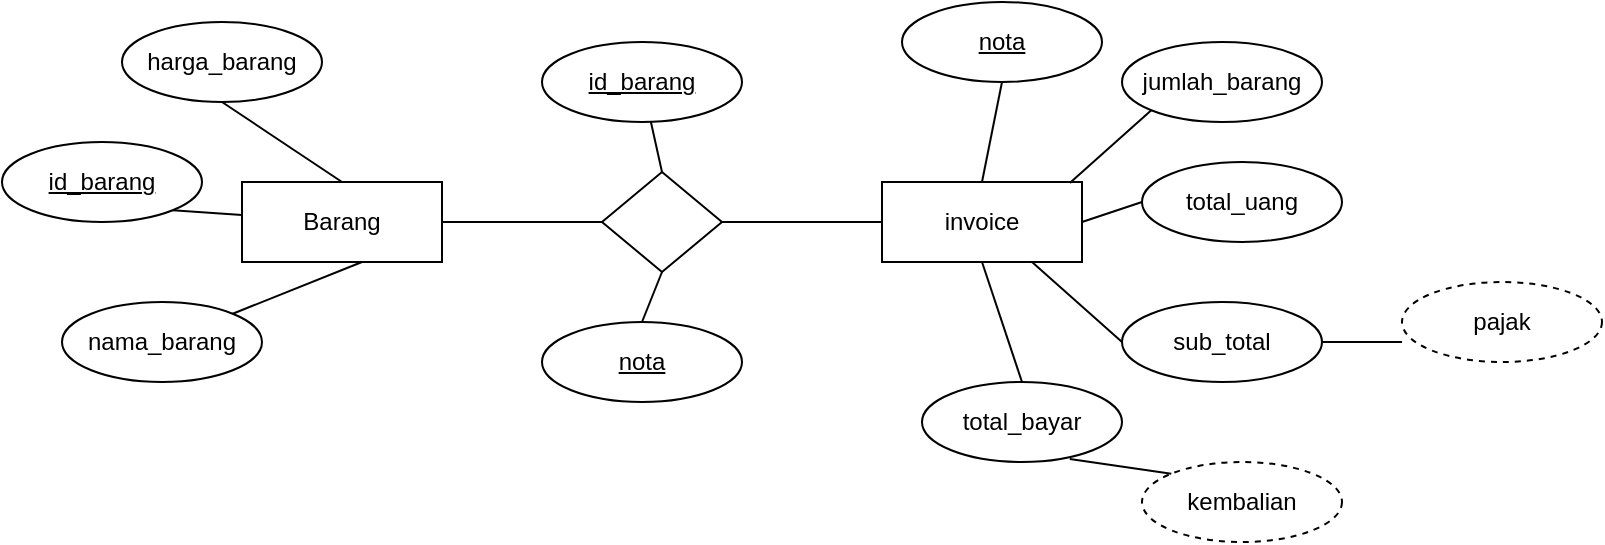 <mxfile version="18.0.2" type="github"><diagram id="vxjVFv25w8aTEJPREIhx" name="Page-1"><mxGraphModel dx="914" dy="471" grid="1" gridSize="10" guides="1" tooltips="1" connect="1" arrows="1" fold="1" page="1" pageScale="1" pageWidth="827" pageHeight="1169" math="0" shadow="0"><root><mxCell id="0"/><mxCell id="1" parent="0"/><mxCell id="jUYsm0fkCtXl99s3Grm_-1" value="Barang" style="whiteSpace=wrap;html=1;align=center;" vertex="1" parent="1"><mxGeometry x="130" y="120" width="100" height="40" as="geometry"/></mxCell><mxCell id="jUYsm0fkCtXl99s3Grm_-2" value="id_barang" style="ellipse;whiteSpace=wrap;html=1;align=center;fontStyle=4;" vertex="1" parent="1"><mxGeometry x="10" y="100" width="100" height="40" as="geometry"/></mxCell><mxCell id="jUYsm0fkCtXl99s3Grm_-4" value="nama_barang" style="ellipse;whiteSpace=wrap;html=1;align=center;" vertex="1" parent="1"><mxGeometry x="40" y="180" width="100" height="40" as="geometry"/></mxCell><mxCell id="jUYsm0fkCtXl99s3Grm_-5" value="harga_barang" style="ellipse;whiteSpace=wrap;html=1;align=center;" vertex="1" parent="1"><mxGeometry x="70" y="40" width="100" height="40" as="geometry"/></mxCell><mxCell id="jUYsm0fkCtXl99s3Grm_-10" value="" style="endArrow=none;html=1;rounded=0;exitX=1;exitY=0;exitDx=0;exitDy=0;" edge="1" parent="1" source="jUYsm0fkCtXl99s3Grm_-4"><mxGeometry width="50" height="50" relative="1" as="geometry"><mxPoint x="140" y="210" as="sourcePoint"/><mxPoint x="190" y="160" as="targetPoint"/></mxGeometry></mxCell><mxCell id="jUYsm0fkCtXl99s3Grm_-11" value="" style="endArrow=none;html=1;rounded=0;entryX=1;entryY=1;entryDx=0;entryDy=0;" edge="1" parent="1" source="jUYsm0fkCtXl99s3Grm_-1" target="jUYsm0fkCtXl99s3Grm_-2"><mxGeometry width="50" height="50" relative="1" as="geometry"><mxPoint x="135.224" y="195.805" as="sourcePoint"/><mxPoint x="200.0" y="170" as="targetPoint"/></mxGeometry></mxCell><mxCell id="jUYsm0fkCtXl99s3Grm_-12" value="" style="endArrow=none;html=1;rounded=0;exitX=0.5;exitY=0;exitDx=0;exitDy=0;entryX=0.5;entryY=1;entryDx=0;entryDy=0;" edge="1" parent="1" source="jUYsm0fkCtXl99s3Grm_-1" target="jUYsm0fkCtXl99s3Grm_-5"><mxGeometry width="50" height="50" relative="1" as="geometry"><mxPoint x="145.224" y="205.805" as="sourcePoint"/><mxPoint x="210.0" y="180" as="targetPoint"/></mxGeometry></mxCell><mxCell id="jUYsm0fkCtXl99s3Grm_-15" value="invoice" style="whiteSpace=wrap;html=1;align=center;" vertex="1" parent="1"><mxGeometry x="450" y="120" width="100" height="40" as="geometry"/></mxCell><mxCell id="jUYsm0fkCtXl99s3Grm_-19" value="jumlah_barang" style="ellipse;whiteSpace=wrap;html=1;align=center;" vertex="1" parent="1"><mxGeometry x="570" y="50" width="100" height="40" as="geometry"/></mxCell><mxCell id="jUYsm0fkCtXl99s3Grm_-20" value="nota" style="ellipse;whiteSpace=wrap;html=1;align=center;fontStyle=4;" vertex="1" parent="1"><mxGeometry x="460" y="30" width="100" height="40" as="geometry"/></mxCell><mxCell id="jUYsm0fkCtXl99s3Grm_-21" value="total_uang" style="ellipse;whiteSpace=wrap;html=1;align=center;" vertex="1" parent="1"><mxGeometry x="580" y="110" width="100" height="40" as="geometry"/></mxCell><mxCell id="jUYsm0fkCtXl99s3Grm_-22" value="sub_total" style="ellipse;whiteSpace=wrap;html=1;align=center;" vertex="1" parent="1"><mxGeometry x="570" y="180" width="100" height="40" as="geometry"/></mxCell><mxCell id="jUYsm0fkCtXl99s3Grm_-23" value="total_bayar" style="ellipse;whiteSpace=wrap;html=1;align=center;" vertex="1" parent="1"><mxGeometry x="470" y="220" width="100" height="40" as="geometry"/></mxCell><mxCell id="jUYsm0fkCtXl99s3Grm_-24" value="" style="endArrow=none;html=1;rounded=0;exitX=0.5;exitY=1;exitDx=0;exitDy=0;entryX=0.5;entryY=0;entryDx=0;entryDy=0;" edge="1" parent="1" source="jUYsm0fkCtXl99s3Grm_-20" target="jUYsm0fkCtXl99s3Grm_-15"><mxGeometry width="50" height="50" relative="1" as="geometry"><mxPoint x="175.168" y="195.783" as="sourcePoint"/><mxPoint x="240" y="170" as="targetPoint"/></mxGeometry></mxCell><mxCell id="jUYsm0fkCtXl99s3Grm_-25" value="" style="endArrow=none;html=1;rounded=0;exitX=0;exitY=1;exitDx=0;exitDy=0;entryX=0.939;entryY=0.014;entryDx=0;entryDy=0;entryPerimeter=0;" edge="1" parent="1" source="jUYsm0fkCtXl99s3Grm_-19" target="jUYsm0fkCtXl99s3Grm_-15"><mxGeometry width="50" height="50" relative="1" as="geometry"><mxPoint x="185.168" y="205.783" as="sourcePoint"/><mxPoint x="250" y="180" as="targetPoint"/></mxGeometry></mxCell><mxCell id="jUYsm0fkCtXl99s3Grm_-26" value="" style="endArrow=none;html=1;rounded=0;exitX=0;exitY=0.5;exitDx=0;exitDy=0;entryX=1;entryY=0.5;entryDx=0;entryDy=0;" edge="1" parent="1" source="jUYsm0fkCtXl99s3Grm_-21" target="jUYsm0fkCtXl99s3Grm_-15"><mxGeometry width="50" height="50" relative="1" as="geometry"><mxPoint x="594.832" y="94.217" as="sourcePoint"/><mxPoint x="553.9" y="130.56" as="targetPoint"/></mxGeometry></mxCell><mxCell id="jUYsm0fkCtXl99s3Grm_-27" value="" style="endArrow=none;html=1;rounded=0;exitX=0;exitY=0.5;exitDx=0;exitDy=0;entryX=0.75;entryY=1;entryDx=0;entryDy=0;" edge="1" parent="1" source="jUYsm0fkCtXl99s3Grm_-22" target="jUYsm0fkCtXl99s3Grm_-15"><mxGeometry width="50" height="50" relative="1" as="geometry"><mxPoint x="604.832" y="104.217" as="sourcePoint"/><mxPoint x="563.9" y="140.56" as="targetPoint"/></mxGeometry></mxCell><mxCell id="jUYsm0fkCtXl99s3Grm_-28" value="" style="endArrow=none;html=1;rounded=0;exitX=0.5;exitY=1;exitDx=0;exitDy=0;entryX=0.5;entryY=0;entryDx=0;entryDy=0;" edge="1" parent="1" source="jUYsm0fkCtXl99s3Grm_-15" target="jUYsm0fkCtXl99s3Grm_-23"><mxGeometry width="50" height="50" relative="1" as="geometry"><mxPoint x="614.832" y="114.217" as="sourcePoint"/><mxPoint x="573.9" y="150.56" as="targetPoint"/></mxGeometry></mxCell><mxCell id="jUYsm0fkCtXl99s3Grm_-29" value="pajak" style="ellipse;whiteSpace=wrap;html=1;align=center;dashed=1;" vertex="1" parent="1"><mxGeometry x="710" y="170" width="100" height="40" as="geometry"/></mxCell><mxCell id="jUYsm0fkCtXl99s3Grm_-30" value="" style="endArrow=none;html=1;rounded=0;exitX=0;exitY=0.5;exitDx=0;exitDy=0;entryX=1;entryY=0.5;entryDx=0;entryDy=0;" edge="1" parent="1" target="jUYsm0fkCtXl99s3Grm_-22"><mxGeometry width="50" height="50" relative="1" as="geometry"><mxPoint x="710.0" y="200" as="sourcePoint"/><mxPoint x="583.9" y="160.56" as="targetPoint"/></mxGeometry></mxCell><mxCell id="jUYsm0fkCtXl99s3Grm_-31" value="kembalian" style="ellipse;whiteSpace=wrap;html=1;align=center;dashed=1;" vertex="1" parent="1"><mxGeometry x="580" y="260" width="100" height="40" as="geometry"/></mxCell><mxCell id="jUYsm0fkCtXl99s3Grm_-32" value="" style="endArrow=none;html=1;rounded=0;exitX=0;exitY=0;exitDx=0;exitDy=0;entryX=0.739;entryY=0.962;entryDx=0;entryDy=0;entryPerimeter=0;" edge="1" parent="1" source="jUYsm0fkCtXl99s3Grm_-31" target="jUYsm0fkCtXl99s3Grm_-23"><mxGeometry width="50" height="50" relative="1" as="geometry"><mxPoint x="634.832" y="134.217" as="sourcePoint"/><mxPoint x="593.9" y="170.56" as="targetPoint"/></mxGeometry></mxCell><mxCell id="jUYsm0fkCtXl99s3Grm_-33" value="" style="shape=rhombus;html=1;dashed=0;whitespace=wrap;perimeter=rhombusPerimeter;" vertex="1" parent="1"><mxGeometry x="310" y="115" width="60" height="50" as="geometry"/></mxCell><mxCell id="jUYsm0fkCtXl99s3Grm_-34" value="" style="endArrow=none;html=1;rounded=0;exitX=0;exitY=0.5;exitDx=0;exitDy=0;" edge="1" parent="1" source="jUYsm0fkCtXl99s3Grm_-33"><mxGeometry width="50" height="50" relative="1" as="geometry"><mxPoint x="190" y="130" as="sourcePoint"/><mxPoint x="230" y="140" as="targetPoint"/></mxGeometry></mxCell><mxCell id="jUYsm0fkCtXl99s3Grm_-36" value="" style="endArrow=none;html=1;rounded=0;exitX=1;exitY=0.5;exitDx=0;exitDy=0;entryX=0;entryY=0.5;entryDx=0;entryDy=0;" edge="1" parent="1" source="jUYsm0fkCtXl99s3Grm_-33" target="jUYsm0fkCtXl99s3Grm_-15"><mxGeometry width="50" height="50" relative="1" as="geometry"><mxPoint x="370" y="150" as="sourcePoint"/><mxPoint x="140" y="110.0" as="targetPoint"/></mxGeometry></mxCell><mxCell id="jUYsm0fkCtXl99s3Grm_-37" value="id_barang" style="ellipse;whiteSpace=wrap;html=1;align=center;fontStyle=4;" vertex="1" parent="1"><mxGeometry x="280" y="50" width="100" height="40" as="geometry"/></mxCell><mxCell id="jUYsm0fkCtXl99s3Grm_-38" value="nota" style="ellipse;whiteSpace=wrap;html=1;align=center;fontStyle=4;" vertex="1" parent="1"><mxGeometry x="280" y="190" width="100" height="40" as="geometry"/></mxCell><mxCell id="jUYsm0fkCtXl99s3Grm_-39" value="" style="endArrow=none;html=1;rounded=0;exitX=0.5;exitY=0;exitDx=0;exitDy=0;entryX=0.5;entryY=1;entryDx=0;entryDy=0;" edge="1" parent="1" source="jUYsm0fkCtXl99s3Grm_-38" target="jUYsm0fkCtXl99s3Grm_-33"><mxGeometry width="50" height="50" relative="1" as="geometry"><mxPoint x="380" y="150" as="sourcePoint"/><mxPoint x="460" y="150" as="targetPoint"/></mxGeometry></mxCell><mxCell id="jUYsm0fkCtXl99s3Grm_-40" value="" style="endArrow=none;html=1;rounded=0;exitX=0.5;exitY=0;exitDx=0;exitDy=0;" edge="1" parent="1" source="jUYsm0fkCtXl99s3Grm_-33" target="jUYsm0fkCtXl99s3Grm_-37"><mxGeometry width="50" height="50" relative="1" as="geometry"><mxPoint x="320" y="200" as="sourcePoint"/><mxPoint x="350" y="175" as="targetPoint"/></mxGeometry></mxCell></root></mxGraphModel></diagram></mxfile>